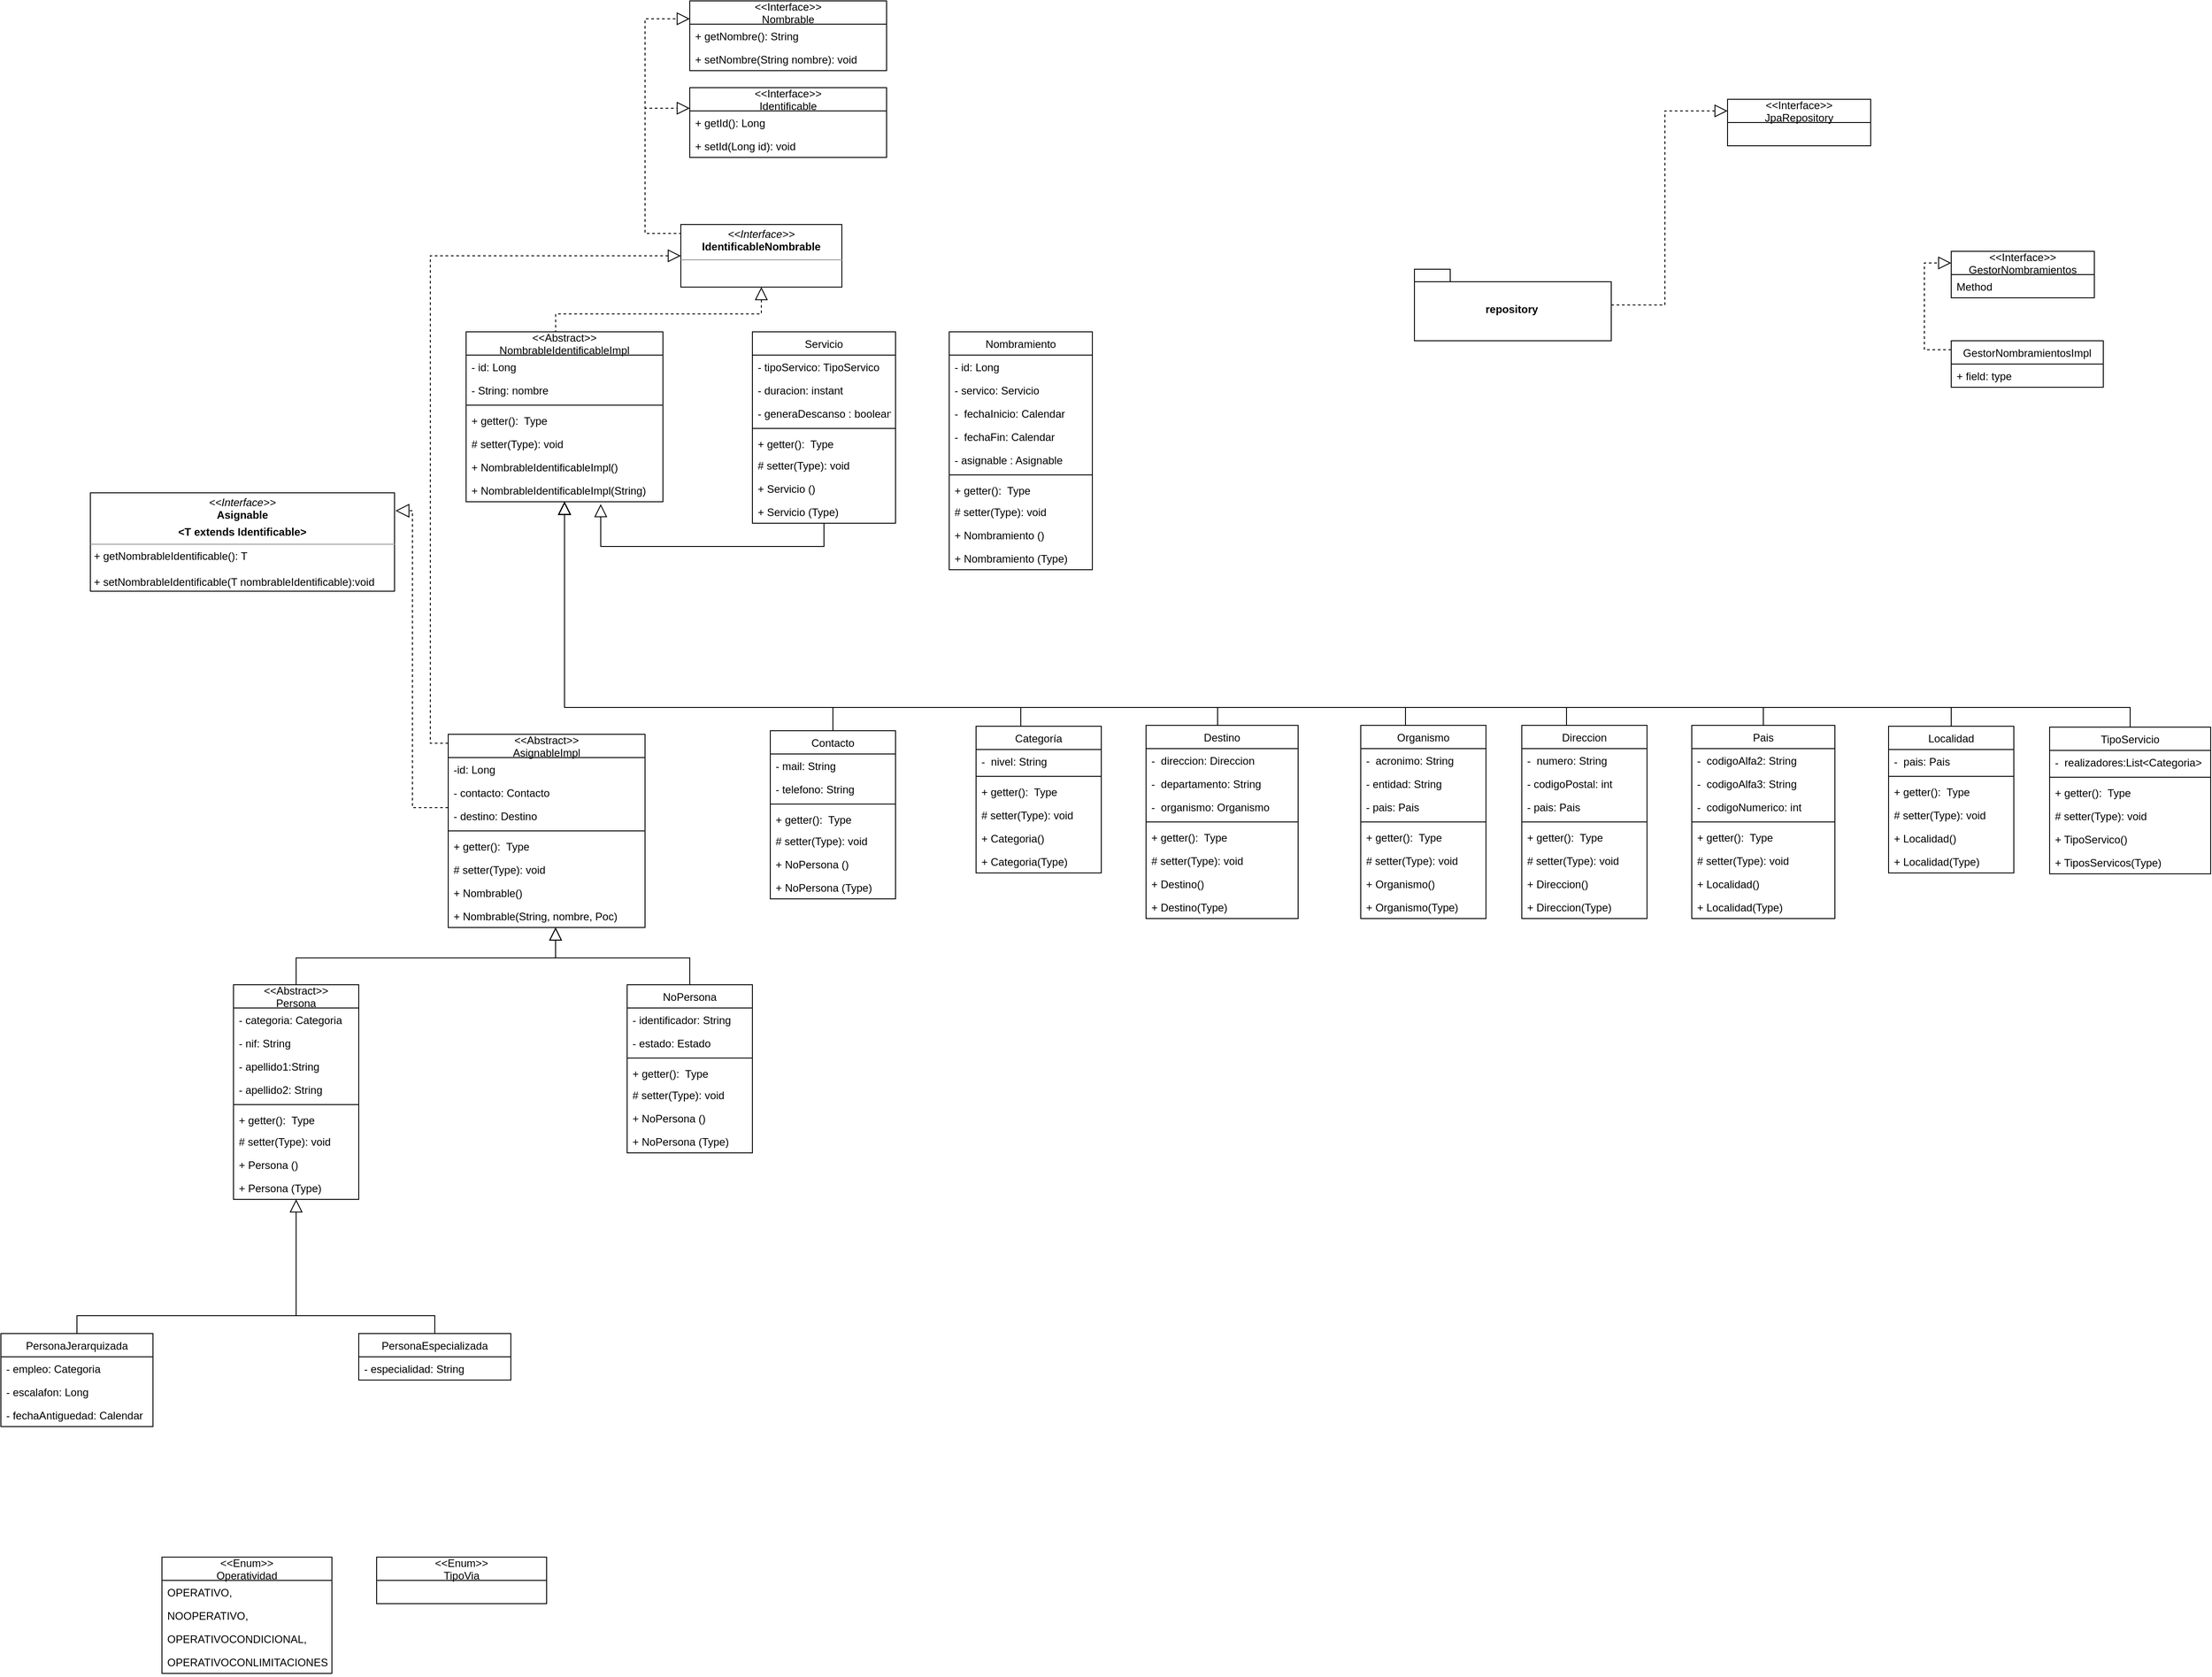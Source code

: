 <mxfile version="13.10.9" type="github">
  <diagram id="0uUaryKaviv8fdEUKpWz" name="Page-1">
    <mxGraphModel dx="2249" dy="1874" grid="1" gridSize="10" guides="1" tooltips="1" connect="1" arrows="1" fold="1" page="1" pageScale="1" pageWidth="827" pageHeight="1169" math="0" shadow="0">
      <root>
        <mxCell id="0" />
        <mxCell id="1" parent="0" />
        <mxCell id="A_9Sl46dPCUKxYy6Pm-M-2" value="&lt;p style=&quot;margin: 0px ; margin-top: 4px ; text-align: center&quot;&gt;&lt;i&gt;&amp;lt;&amp;lt;Interface&amp;gt;&amp;gt;&lt;/i&gt;&lt;br&gt;&lt;b&gt;Asignable&lt;/b&gt;&lt;/p&gt;&lt;p style=&quot;margin: 0px ; margin-top: 4px ; text-align: center&quot;&gt;&lt;b&gt;&amp;lt;T extends Identificable&amp;gt;&lt;/b&gt;&lt;br&gt;&lt;/p&gt;&lt;hr size=&quot;1&quot;&gt;&lt;p style=&quot;margin: 0px ; margin-left: 4px&quot;&gt;+&amp;nbsp;getNombrableIdentificable(): T&lt;/p&gt;&lt;p style=&quot;margin: 0px ; margin-left: 4px&quot;&gt;&lt;br&gt;&lt;/p&gt;&lt;p style=&quot;margin: 0px ; margin-left: 4px&quot;&gt;+&amp;nbsp;setNombrableIdentificable(T nombrableIdentificable):void&lt;/p&gt;" style="verticalAlign=top;align=left;overflow=fill;fontSize=12;fontFamily=Helvetica;html=1;" parent="1" vertex="1">
          <mxGeometry x="-380" y="-160" width="340" height="110" as="geometry" />
        </mxCell>
        <mxCell id="A_9Sl46dPCUKxYy6Pm-M-4" style="edgeStyle=orthogonalEdgeStyle;rounded=0;orthogonalLoop=1;jettySize=auto;html=1;endArrow=block;endFill=0;dashed=1;endSize=13;entryX=1.003;entryY=0.182;entryDx=0;entryDy=0;entryPerimeter=0;" parent="1" source="A_9Sl46dPCUKxYy6Pm-M-7" target="A_9Sl46dPCUKxYy6Pm-M-2" edge="1">
          <mxGeometry relative="1" as="geometry">
            <mxPoint x="220" y="270" as="sourcePoint" />
            <Array as="points">
              <mxPoint x="-20" y="192" />
              <mxPoint x="-20" y="-140" />
            </Array>
            <mxPoint x="-10" y="-140" as="targetPoint" />
          </mxGeometry>
        </mxCell>
        <mxCell id="_Y7coBUhYISoDA9WfPtO-2" style="edgeStyle=orthogonalEdgeStyle;rounded=0;orthogonalLoop=1;jettySize=auto;html=1;dashed=1;endFill=0;endArrow=block;endSize=12;startFill=0;startArrow=none;startSize=12;" parent="1" source="A_9Sl46dPCUKxYy6Pm-M-7" target="A_9Sl46dPCUKxYy6Pm-M-48" edge="1">
          <mxGeometry relative="1" as="geometry">
            <mxPoint x="270" y="-400" as="targetPoint" />
            <Array as="points">
              <mxPoint y="120" />
              <mxPoint y="-425" />
            </Array>
          </mxGeometry>
        </mxCell>
        <mxCell id="A_9Sl46dPCUKxYy6Pm-M-7" value="&lt;&lt;Abstract&gt;&gt;&#xa;AsignableImpl" style="swimlane;fontStyle=0;childLayout=stackLayout;horizontal=1;startSize=26;fillColor=none;horizontalStack=0;resizeParent=1;resizeParentMax=0;resizeLast=0;collapsible=1;marginBottom=0;" parent="1" vertex="1">
          <mxGeometry x="20" y="110" width="220" height="216" as="geometry" />
        </mxCell>
        <mxCell id="A_9Sl46dPCUKxYy6Pm-M-11" value="-id: Long" style="text;strokeColor=none;fillColor=none;align=left;verticalAlign=top;spacingLeft=4;spacingRight=4;overflow=hidden;rotatable=0;points=[[0,0.5],[1,0.5]];portConstraint=eastwest;" parent="A_9Sl46dPCUKxYy6Pm-M-7" vertex="1">
          <mxGeometry y="26" width="220" height="26" as="geometry" />
        </mxCell>
        <mxCell id="_Y7coBUhYISoDA9WfPtO-4" value="- contacto: Contacto" style="text;strokeColor=none;fillColor=none;align=left;verticalAlign=top;spacingLeft=4;spacingRight=4;overflow=hidden;rotatable=0;points=[[0,0.5],[1,0.5]];portConstraint=eastwest;" parent="A_9Sl46dPCUKxYy6Pm-M-7" vertex="1">
          <mxGeometry y="52" width="220" height="26" as="geometry" />
        </mxCell>
        <mxCell id="_Y7coBUhYISoDA9WfPtO-3" value="- destino: Destino" style="text;strokeColor=none;fillColor=none;align=left;verticalAlign=top;spacingLeft=4;spacingRight=4;overflow=hidden;rotatable=0;points=[[0,0.5],[1,0.5]];portConstraint=eastwest;" parent="A_9Sl46dPCUKxYy6Pm-M-7" vertex="1">
          <mxGeometry y="78" width="220" height="26" as="geometry" />
        </mxCell>
        <mxCell id="A_9Sl46dPCUKxYy6Pm-M-14" value="" style="line;strokeWidth=1;fillColor=none;align=left;verticalAlign=middle;spacingTop=-1;spacingLeft=3;spacingRight=3;rotatable=0;labelPosition=right;points=[];portConstraint=eastwest;" parent="A_9Sl46dPCUKxYy6Pm-M-7" vertex="1">
          <mxGeometry y="104" width="220" height="8" as="geometry" />
        </mxCell>
        <mxCell id="A_9Sl46dPCUKxYy6Pm-M-12" value="+ getter():  Type" style="text;strokeColor=none;fillColor=none;align=left;verticalAlign=top;spacingLeft=4;spacingRight=4;overflow=hidden;rotatable=0;points=[[0,0.5],[1,0.5]];portConstraint=eastwest;" parent="A_9Sl46dPCUKxYy6Pm-M-7" vertex="1">
          <mxGeometry y="112" width="220" height="26" as="geometry" />
        </mxCell>
        <mxCell id="A_9Sl46dPCUKxYy6Pm-M-13" value="# setter(Type): void" style="text;strokeColor=none;fillColor=none;align=left;verticalAlign=top;spacingLeft=4;spacingRight=4;overflow=hidden;rotatable=0;points=[[0,0.5],[1,0.5]];portConstraint=eastwest;" parent="A_9Sl46dPCUKxYy6Pm-M-7" vertex="1">
          <mxGeometry y="138" width="220" height="26" as="geometry" />
        </mxCell>
        <mxCell id="A_9Sl46dPCUKxYy6Pm-M-15" value="+ Nombrable()" style="text;strokeColor=none;fillColor=none;align=left;verticalAlign=top;spacingLeft=4;spacingRight=4;overflow=hidden;rotatable=0;points=[[0,0.5],[1,0.5]];portConstraint=eastwest;" parent="A_9Sl46dPCUKxYy6Pm-M-7" vertex="1">
          <mxGeometry y="164" width="220" height="26" as="geometry" />
        </mxCell>
        <mxCell id="A_9Sl46dPCUKxYy6Pm-M-16" value="+ Nombrable(String, nombre, Poc)" style="text;strokeColor=none;fillColor=none;align=left;verticalAlign=top;spacingLeft=4;spacingRight=4;overflow=hidden;rotatable=0;points=[[0,0.5],[1,0.5]];portConstraint=eastwest;" parent="A_9Sl46dPCUKxYy6Pm-M-7" vertex="1">
          <mxGeometry y="190" width="220" height="26" as="geometry" />
        </mxCell>
        <mxCell id="A_9Sl46dPCUKxYy6Pm-M-36" value="&lt;&lt;Abstract&gt;&gt;&#xa;NombrableIdentificableImpl" style="swimlane;fontStyle=0;childLayout=stackLayout;horizontal=1;startSize=26;fillColor=none;horizontalStack=0;resizeParent=1;resizeParentMax=0;resizeLast=0;collapsible=1;marginBottom=0;" parent="1" vertex="1">
          <mxGeometry x="40" y="-340" width="220" height="190" as="geometry" />
        </mxCell>
        <mxCell id="A_9Sl46dPCUKxYy6Pm-M-37" value="- id: Long" style="text;strokeColor=none;fillColor=none;align=left;verticalAlign=top;spacingLeft=4;spacingRight=4;overflow=hidden;rotatable=0;points=[[0,0.5],[1,0.5]];portConstraint=eastwest;" parent="A_9Sl46dPCUKxYy6Pm-M-36" vertex="1">
          <mxGeometry y="26" width="220" height="26" as="geometry" />
        </mxCell>
        <mxCell id="A_9Sl46dPCUKxYy6Pm-M-38" value="- String: nombre" style="text;strokeColor=none;fillColor=none;align=left;verticalAlign=top;spacingLeft=4;spacingRight=4;overflow=hidden;rotatable=0;points=[[0,0.5],[1,0.5]];portConstraint=eastwest;" parent="A_9Sl46dPCUKxYy6Pm-M-36" vertex="1">
          <mxGeometry y="52" width="220" height="26" as="geometry" />
        </mxCell>
        <mxCell id="A_9Sl46dPCUKxYy6Pm-M-39" value="" style="line;strokeWidth=1;fillColor=none;align=left;verticalAlign=middle;spacingTop=-1;spacingLeft=3;spacingRight=3;rotatable=0;labelPosition=right;points=[];portConstraint=eastwest;" parent="A_9Sl46dPCUKxYy6Pm-M-36" vertex="1">
          <mxGeometry y="78" width="220" height="8" as="geometry" />
        </mxCell>
        <mxCell id="A_9Sl46dPCUKxYy6Pm-M-40" value="+ getter():  Type" style="text;strokeColor=none;fillColor=none;align=left;verticalAlign=top;spacingLeft=4;spacingRight=4;overflow=hidden;rotatable=0;points=[[0,0.5],[1,0.5]];portConstraint=eastwest;" parent="A_9Sl46dPCUKxYy6Pm-M-36" vertex="1">
          <mxGeometry y="86" width="220" height="26" as="geometry" />
        </mxCell>
        <mxCell id="A_9Sl46dPCUKxYy6Pm-M-41" value="# setter(Type): void" style="text;strokeColor=none;fillColor=none;align=left;verticalAlign=top;spacingLeft=4;spacingRight=4;overflow=hidden;rotatable=0;points=[[0,0.5],[1,0.5]];portConstraint=eastwest;" parent="A_9Sl46dPCUKxYy6Pm-M-36" vertex="1">
          <mxGeometry y="112" width="220" height="26" as="geometry" />
        </mxCell>
        <mxCell id="A_9Sl46dPCUKxYy6Pm-M-42" value="+ NombrableIdentificableImpl()" style="text;strokeColor=none;fillColor=none;align=left;verticalAlign=top;spacingLeft=4;spacingRight=4;overflow=hidden;rotatable=0;points=[[0,0.5],[1,0.5]];portConstraint=eastwest;" parent="A_9Sl46dPCUKxYy6Pm-M-36" vertex="1">
          <mxGeometry y="138" width="220" height="26" as="geometry" />
        </mxCell>
        <mxCell id="A_9Sl46dPCUKxYy6Pm-M-43" value="+ NombrableIdentificableImpl(String)" style="text;strokeColor=none;fillColor=none;align=left;verticalAlign=top;spacingLeft=4;spacingRight=4;overflow=hidden;rotatable=0;points=[[0,0.5],[1,0.5]];portConstraint=eastwest;" parent="A_9Sl46dPCUKxYy6Pm-M-36" vertex="1">
          <mxGeometry y="164" width="220" height="26" as="geometry" />
        </mxCell>
        <mxCell id="A_9Sl46dPCUKxYy6Pm-M-50" style="edgeStyle=orthogonalEdgeStyle;rounded=0;orthogonalLoop=1;jettySize=auto;html=1;exitX=0;exitY=0.5;exitDx=0;exitDy=0;startArrow=none;startFill=0;startSize=12;endArrow=block;endFill=0;endSize=12;dashed=1;" parent="1" source="A_9Sl46dPCUKxYy6Pm-M-48" target="MjNcdZxbZ1mCfYTZp8D7-5" edge="1">
          <mxGeometry relative="1" as="geometry">
            <mxPoint x="290" y="-569" as="targetPoint" />
            <Array as="points">
              <mxPoint x="280" y="-450" />
              <mxPoint x="240" y="-450" />
              <mxPoint x="240" y="-590" />
            </Array>
          </mxGeometry>
        </mxCell>
        <mxCell id="A_9Sl46dPCUKxYy6Pm-M-51" style="edgeStyle=orthogonalEdgeStyle;rounded=0;orthogonalLoop=1;jettySize=auto;html=1;exitX=0;exitY=0.5;exitDx=0;exitDy=0;startArrow=none;startFill=0;startSize=12;endArrow=block;endFill=0;endSize=12;dashed=1;" parent="1" source="A_9Sl46dPCUKxYy6Pm-M-48" target="MjNcdZxbZ1mCfYTZp8D7-1" edge="1">
          <mxGeometry relative="1" as="geometry">
            <mxPoint x="280" y="-617" as="targetPoint" />
            <Array as="points">
              <mxPoint x="280" y="-450" />
              <mxPoint x="240" y="-450" />
              <mxPoint x="240" y="-690" />
            </Array>
          </mxGeometry>
        </mxCell>
        <mxCell id="A_9Sl46dPCUKxYy6Pm-M-52" style="edgeStyle=orthogonalEdgeStyle;rounded=0;orthogonalLoop=1;jettySize=auto;html=1;exitX=0.5;exitY=1;exitDx=0;exitDy=0;entryX=0.455;entryY=0;entryDx=0;entryDy=0;entryPerimeter=0;dashed=1;startArrow=block;startFill=0;startSize=12;endArrow=none;endFill=0;endSize=12;" parent="1" source="A_9Sl46dPCUKxYy6Pm-M-48" target="A_9Sl46dPCUKxYy6Pm-M-36" edge="1">
          <mxGeometry relative="1" as="geometry" />
        </mxCell>
        <mxCell id="A_9Sl46dPCUKxYy6Pm-M-48" value="&lt;p style=&quot;margin: 0px ; margin-top: 4px ; text-align: center&quot;&gt;&lt;i&gt;&amp;lt;&amp;lt;Interface&amp;gt;&amp;gt;&lt;/i&gt;&lt;br&gt;&lt;b&gt;IdentificableNombrable&lt;/b&gt;&lt;/p&gt;&lt;hr size=&quot;1&quot;&gt;&lt;p style=&quot;margin: 0px ; margin-left: 4px&quot;&gt;&lt;br&gt;&lt;/p&gt;" style="verticalAlign=top;align=left;overflow=fill;fontSize=12;fontFamily=Helvetica;html=1;" parent="1" vertex="1">
          <mxGeometry x="280" y="-460" width="180" height="70" as="geometry" />
        </mxCell>
        <mxCell id="A_9Sl46dPCUKxYy6Pm-M-49" style="edgeStyle=none;rounded=0;orthogonalLoop=1;jettySize=auto;html=1;entryX=0.661;entryY=0;entryDx=0;entryDy=0;entryPerimeter=0;startArrow=block;startFill=0;startSize=12;endArrow=none;endFill=0;endSize=10;" parent="1" source="A_9Sl46dPCUKxYy6Pm-M-48" target="A_9Sl46dPCUKxYy6Pm-M-48" edge="1">
          <mxGeometry relative="1" as="geometry" />
        </mxCell>
        <mxCell id="A_9Sl46dPCUKxYy6Pm-M-61" style="edgeStyle=orthogonalEdgeStyle;rounded=0;orthogonalLoop=1;jettySize=auto;html=1;startArrow=none;startFill=0;startSize=12;endArrow=block;endFill=0;endSize=12;" parent="1" source="A_9Sl46dPCUKxYy6Pm-M-57" target="A_9Sl46dPCUKxYy6Pm-M-36" edge="1">
          <mxGeometry relative="1" as="geometry">
            <Array as="points">
              <mxPoint x="660" y="80" />
              <mxPoint x="150" y="80" />
            </Array>
          </mxGeometry>
        </mxCell>
        <mxCell id="A_9Sl46dPCUKxYy6Pm-M-57" value="Categoría" style="swimlane;fontStyle=0;childLayout=stackLayout;horizontal=1;startSize=26;fillColor=none;horizontalStack=0;resizeParent=1;resizeParentMax=0;resizeLast=0;collapsible=1;marginBottom=0;" parent="1" vertex="1">
          <mxGeometry x="610" y="101" width="140" height="164" as="geometry" />
        </mxCell>
        <mxCell id="A_9Sl46dPCUKxYy6Pm-M-64" value="-  nivel: String" style="text;strokeColor=none;fillColor=none;align=left;verticalAlign=top;spacingLeft=4;spacingRight=4;overflow=hidden;rotatable=0;points=[[0,0.5],[1,0.5]];portConstraint=eastwest;" parent="A_9Sl46dPCUKxYy6Pm-M-57" vertex="1">
          <mxGeometry y="26" width="140" height="26" as="geometry" />
        </mxCell>
        <mxCell id="A_9Sl46dPCUKxYy6Pm-M-128" value="" style="line;strokeWidth=1;fillColor=none;align=left;verticalAlign=middle;spacingTop=-1;spacingLeft=3;spacingRight=3;rotatable=0;labelPosition=right;points=[];portConstraint=eastwest;" parent="A_9Sl46dPCUKxYy6Pm-M-57" vertex="1">
          <mxGeometry y="52" width="140" height="8" as="geometry" />
        </mxCell>
        <mxCell id="A_9Sl46dPCUKxYy6Pm-M-129" value="+ getter():  Type" style="text;strokeColor=none;fillColor=none;align=left;verticalAlign=top;spacingLeft=4;spacingRight=4;overflow=hidden;rotatable=0;points=[[0,0.5],[1,0.5]];portConstraint=eastwest;" parent="A_9Sl46dPCUKxYy6Pm-M-57" vertex="1">
          <mxGeometry y="60" width="140" height="26" as="geometry" />
        </mxCell>
        <mxCell id="A_9Sl46dPCUKxYy6Pm-M-130" value="# setter(Type): void" style="text;strokeColor=none;fillColor=none;align=left;verticalAlign=top;spacingLeft=4;spacingRight=4;overflow=hidden;rotatable=0;points=[[0,0.5],[1,0.5]];portConstraint=eastwest;" parent="A_9Sl46dPCUKxYy6Pm-M-57" vertex="1">
          <mxGeometry y="86" width="140" height="26" as="geometry" />
        </mxCell>
        <mxCell id="A_9Sl46dPCUKxYy6Pm-M-131" value="+ Categoria()" style="text;strokeColor=none;fillColor=none;align=left;verticalAlign=top;spacingLeft=4;spacingRight=4;overflow=hidden;rotatable=0;points=[[0,0.5],[1,0.5]];portConstraint=eastwest;" parent="A_9Sl46dPCUKxYy6Pm-M-57" vertex="1">
          <mxGeometry y="112" width="140" height="26" as="geometry" />
        </mxCell>
        <mxCell id="A_9Sl46dPCUKxYy6Pm-M-132" value="+ Categoria(Type)" style="text;strokeColor=none;fillColor=none;align=left;verticalAlign=top;spacingLeft=4;spacingRight=4;overflow=hidden;rotatable=0;points=[[0,0.5],[1,0.5]];portConstraint=eastwest;" parent="A_9Sl46dPCUKxYy6Pm-M-57" vertex="1">
          <mxGeometry y="138" width="140" height="26" as="geometry" />
        </mxCell>
        <mxCell id="A_9Sl46dPCUKxYy6Pm-M-68" style="edgeStyle=orthogonalEdgeStyle;rounded=0;orthogonalLoop=1;jettySize=auto;html=1;startArrow=none;startFill=0;startSize=12;endArrow=block;endFill=0;endSize=12;" parent="1" source="A_9Sl46dPCUKxYy6Pm-M-66" target="A_9Sl46dPCUKxYy6Pm-M-36" edge="1">
          <mxGeometry relative="1" as="geometry">
            <Array as="points">
              <mxPoint x="880" y="80" />
              <mxPoint x="150" y="80" />
            </Array>
          </mxGeometry>
        </mxCell>
        <mxCell id="A_9Sl46dPCUKxYy6Pm-M-66" value="Destino" style="swimlane;fontStyle=0;childLayout=stackLayout;horizontal=1;startSize=26;fillColor=none;horizontalStack=0;resizeParent=1;resizeParentMax=0;resizeLast=0;collapsible=1;marginBottom=0;" parent="1" vertex="1">
          <mxGeometry x="800" y="100" width="170" height="216" as="geometry" />
        </mxCell>
        <mxCell id="A_9Sl46dPCUKxYy6Pm-M-67" value="-  direccion: Direccion" style="text;strokeColor=none;fillColor=none;align=left;verticalAlign=top;spacingLeft=4;spacingRight=4;overflow=hidden;rotatable=0;points=[[0,0.5],[1,0.5]];portConstraint=eastwest;" parent="A_9Sl46dPCUKxYy6Pm-M-66" vertex="1">
          <mxGeometry y="26" width="170" height="26" as="geometry" />
        </mxCell>
        <mxCell id="A_9Sl46dPCUKxYy6Pm-M-109" value="-  departamento: String" style="text;strokeColor=none;fillColor=none;align=left;verticalAlign=top;spacingLeft=4;spacingRight=4;overflow=hidden;rotatable=0;points=[[0,0.5],[1,0.5]];portConstraint=eastwest;" parent="A_9Sl46dPCUKxYy6Pm-M-66" vertex="1">
          <mxGeometry y="52" width="170" height="26" as="geometry" />
        </mxCell>
        <mxCell id="A_9Sl46dPCUKxYy6Pm-M-110" value="-  organismo: Organismo" style="text;strokeColor=none;fillColor=none;align=left;verticalAlign=top;spacingLeft=4;spacingRight=4;overflow=hidden;rotatable=0;points=[[0,0.5],[1,0.5]];portConstraint=eastwest;" parent="A_9Sl46dPCUKxYy6Pm-M-66" vertex="1">
          <mxGeometry y="78" width="170" height="26" as="geometry" />
        </mxCell>
        <mxCell id="A_9Sl46dPCUKxYy6Pm-M-69" value="" style="line;strokeWidth=1;fillColor=none;align=left;verticalAlign=middle;spacingTop=-1;spacingLeft=3;spacingRight=3;rotatable=0;labelPosition=right;points=[];portConstraint=eastwest;" parent="A_9Sl46dPCUKxYy6Pm-M-66" vertex="1">
          <mxGeometry y="104" width="170" height="8" as="geometry" />
        </mxCell>
        <mxCell id="A_9Sl46dPCUKxYy6Pm-M-70" value="+ getter():  Type" style="text;strokeColor=none;fillColor=none;align=left;verticalAlign=top;spacingLeft=4;spacingRight=4;overflow=hidden;rotatable=0;points=[[0,0.5],[1,0.5]];portConstraint=eastwest;" parent="A_9Sl46dPCUKxYy6Pm-M-66" vertex="1">
          <mxGeometry y="112" width="170" height="26" as="geometry" />
        </mxCell>
        <mxCell id="A_9Sl46dPCUKxYy6Pm-M-71" value="# setter(Type): void" style="text;strokeColor=none;fillColor=none;align=left;verticalAlign=top;spacingLeft=4;spacingRight=4;overflow=hidden;rotatable=0;points=[[0,0.5],[1,0.5]];portConstraint=eastwest;" parent="A_9Sl46dPCUKxYy6Pm-M-66" vertex="1">
          <mxGeometry y="138" width="170" height="26" as="geometry" />
        </mxCell>
        <mxCell id="A_9Sl46dPCUKxYy6Pm-M-72" value="+ Destino()" style="text;strokeColor=none;fillColor=none;align=left;verticalAlign=top;spacingLeft=4;spacingRight=4;overflow=hidden;rotatable=0;points=[[0,0.5],[1,0.5]];portConstraint=eastwest;" parent="A_9Sl46dPCUKxYy6Pm-M-66" vertex="1">
          <mxGeometry y="164" width="170" height="26" as="geometry" />
        </mxCell>
        <mxCell id="A_9Sl46dPCUKxYy6Pm-M-127" value="+ Destino(Type)" style="text;strokeColor=none;fillColor=none;align=left;verticalAlign=top;spacingLeft=4;spacingRight=4;overflow=hidden;rotatable=0;points=[[0,0.5],[1,0.5]];portConstraint=eastwest;" parent="A_9Sl46dPCUKxYy6Pm-M-66" vertex="1">
          <mxGeometry y="190" width="170" height="26" as="geometry" />
        </mxCell>
        <mxCell id="A_9Sl46dPCUKxYy6Pm-M-90" style="edgeStyle=orthogonalEdgeStyle;rounded=0;orthogonalLoop=1;jettySize=auto;html=1;exitX=0.5;exitY=0;exitDx=0;exitDy=0;startArrow=none;startFill=0;startSize=12;endArrow=block;endFill=0;endSize=12;" parent="1" source="A_9Sl46dPCUKxYy6Pm-M-74" target="A_9Sl46dPCUKxYy6Pm-M-7" edge="1">
          <mxGeometry relative="1" as="geometry">
            <Array as="points">
              <mxPoint x="-150" y="360" />
              <mxPoint x="140" y="360" />
            </Array>
          </mxGeometry>
        </mxCell>
        <mxCell id="A_9Sl46dPCUKxYy6Pm-M-74" value="&lt;&lt;Abstract&gt;&gt;&#xa;Persona" style="swimlane;fontStyle=0;childLayout=stackLayout;horizontal=1;startSize=26;fillColor=none;horizontalStack=0;resizeParent=1;resizeParentMax=0;resizeLast=0;collapsible=1;marginBottom=0;" parent="1" vertex="1">
          <mxGeometry x="-220" y="390" width="140" height="240" as="geometry" />
        </mxCell>
        <mxCell id="A_9Sl46dPCUKxYy6Pm-M-77" value="- categoria: Categoria" style="text;strokeColor=none;fillColor=none;align=left;verticalAlign=top;spacingLeft=4;spacingRight=4;overflow=hidden;rotatable=0;points=[[0,0.5],[1,0.5]];portConstraint=eastwest;" parent="A_9Sl46dPCUKxYy6Pm-M-74" vertex="1">
          <mxGeometry y="26" width="140" height="26" as="geometry" />
        </mxCell>
        <mxCell id="A_9Sl46dPCUKxYy6Pm-M-93" value="- nif: String" style="text;strokeColor=none;fillColor=none;align=left;verticalAlign=top;spacingLeft=4;spacingRight=4;overflow=hidden;rotatable=0;points=[[0,0.5],[1,0.5]];portConstraint=eastwest;" parent="A_9Sl46dPCUKxYy6Pm-M-74" vertex="1">
          <mxGeometry y="52" width="140" height="26" as="geometry" />
        </mxCell>
        <mxCell id="A_9Sl46dPCUKxYy6Pm-M-75" value="- apellido1:String" style="text;strokeColor=none;fillColor=none;align=left;verticalAlign=top;spacingLeft=4;spacingRight=4;overflow=hidden;rotatable=0;points=[[0,0.5],[1,0.5]];portConstraint=eastwest;" parent="A_9Sl46dPCUKxYy6Pm-M-74" vertex="1">
          <mxGeometry y="78" width="140" height="26" as="geometry" />
        </mxCell>
        <mxCell id="A_9Sl46dPCUKxYy6Pm-M-76" value="- apellido2: String" style="text;strokeColor=none;fillColor=none;align=left;verticalAlign=top;spacingLeft=4;spacingRight=4;overflow=hidden;rotatable=0;points=[[0,0.5],[1,0.5]];portConstraint=eastwest;" parent="A_9Sl46dPCUKxYy6Pm-M-74" vertex="1">
          <mxGeometry y="104" width="140" height="26" as="geometry" />
        </mxCell>
        <mxCell id="A_9Sl46dPCUKxYy6Pm-M-104" value="" style="line;strokeWidth=1;fillColor=none;align=left;verticalAlign=middle;spacingTop=-1;spacingLeft=3;spacingRight=3;rotatable=0;labelPosition=right;points=[];portConstraint=eastwest;" parent="A_9Sl46dPCUKxYy6Pm-M-74" vertex="1">
          <mxGeometry y="130" width="140" height="8" as="geometry" />
        </mxCell>
        <mxCell id="A_9Sl46dPCUKxYy6Pm-M-105" value="+ getter():  Type" style="text;strokeColor=none;fillColor=none;align=left;verticalAlign=top;spacingLeft=4;spacingRight=4;overflow=hidden;rotatable=0;points=[[0,0.5],[1,0.5]];portConstraint=eastwest;" parent="A_9Sl46dPCUKxYy6Pm-M-74" vertex="1">
          <mxGeometry y="138" width="140" height="24" as="geometry" />
        </mxCell>
        <mxCell id="A_9Sl46dPCUKxYy6Pm-M-106" value="# setter(Type): void" style="text;strokeColor=none;fillColor=none;align=left;verticalAlign=top;spacingLeft=4;spacingRight=4;overflow=hidden;rotatable=0;points=[[0,0.5],[1,0.5]];portConstraint=eastwest;" parent="A_9Sl46dPCUKxYy6Pm-M-74" vertex="1">
          <mxGeometry y="162" width="140" height="26" as="geometry" />
        </mxCell>
        <mxCell id="A_9Sl46dPCUKxYy6Pm-M-107" value="+ Persona ()" style="text;strokeColor=none;fillColor=none;align=left;verticalAlign=top;spacingLeft=4;spacingRight=4;overflow=hidden;rotatable=0;points=[[0,0.5],[1,0.5]];portConstraint=eastwest;" parent="A_9Sl46dPCUKxYy6Pm-M-74" vertex="1">
          <mxGeometry y="188" width="140" height="26" as="geometry" />
        </mxCell>
        <mxCell id="A_9Sl46dPCUKxYy6Pm-M-108" value="+ Persona (Type)" style="text;strokeColor=none;fillColor=none;align=left;verticalAlign=top;spacingLeft=4;spacingRight=4;overflow=hidden;rotatable=0;points=[[0,0.5],[1,0.5]];portConstraint=eastwest;" parent="A_9Sl46dPCUKxYy6Pm-M-74" vertex="1">
          <mxGeometry y="214" width="140" height="26" as="geometry" />
        </mxCell>
        <mxCell id="A_9Sl46dPCUKxYy6Pm-M-91" style="edgeStyle=orthogonalEdgeStyle;rounded=0;orthogonalLoop=1;jettySize=auto;html=1;exitX=0.5;exitY=0;exitDx=0;exitDy=0;startArrow=none;startFill=0;startSize=12;endArrow=block;endFill=0;endSize=12;" parent="1" source="A_9Sl46dPCUKxYy6Pm-M-82" target="A_9Sl46dPCUKxYy6Pm-M-7" edge="1">
          <mxGeometry relative="1" as="geometry">
            <Array as="points">
              <mxPoint x="290" y="360" />
              <mxPoint x="140" y="360" />
            </Array>
          </mxGeometry>
        </mxCell>
        <mxCell id="A_9Sl46dPCUKxYy6Pm-M-82" value="NoPersona" style="swimlane;fontStyle=0;childLayout=stackLayout;horizontal=1;startSize=26;fillColor=none;horizontalStack=0;resizeParent=1;resizeParentMax=0;resizeLast=0;collapsible=1;marginBottom=0;" parent="1" vertex="1">
          <mxGeometry x="220" y="390" width="140" height="188" as="geometry" />
        </mxCell>
        <mxCell id="A_9Sl46dPCUKxYy6Pm-M-83" value="- identificador: String" style="text;strokeColor=none;fillColor=none;align=left;verticalAlign=top;spacingLeft=4;spacingRight=4;overflow=hidden;rotatable=0;points=[[0,0.5],[1,0.5]];portConstraint=eastwest;" parent="A_9Sl46dPCUKxYy6Pm-M-82" vertex="1">
          <mxGeometry y="26" width="140" height="26" as="geometry" />
        </mxCell>
        <mxCell id="A_9Sl46dPCUKxYy6Pm-M-85" value="- estado: Estado" style="text;strokeColor=none;fillColor=none;align=left;verticalAlign=top;spacingLeft=4;spacingRight=4;overflow=hidden;rotatable=0;points=[[0,0.5],[1,0.5]];portConstraint=eastwest;" parent="A_9Sl46dPCUKxYy6Pm-M-82" vertex="1">
          <mxGeometry y="52" width="140" height="26" as="geometry" />
        </mxCell>
        <mxCell id="A_9Sl46dPCUKxYy6Pm-M-111" value="" style="line;strokeWidth=1;fillColor=none;align=left;verticalAlign=middle;spacingTop=-1;spacingLeft=3;spacingRight=3;rotatable=0;labelPosition=right;points=[];portConstraint=eastwest;" parent="A_9Sl46dPCUKxYy6Pm-M-82" vertex="1">
          <mxGeometry y="78" width="140" height="8" as="geometry" />
        </mxCell>
        <mxCell id="A_9Sl46dPCUKxYy6Pm-M-112" value="+ getter():  Type" style="text;strokeColor=none;fillColor=none;align=left;verticalAlign=top;spacingLeft=4;spacingRight=4;overflow=hidden;rotatable=0;points=[[0,0.5],[1,0.5]];portConstraint=eastwest;" parent="A_9Sl46dPCUKxYy6Pm-M-82" vertex="1">
          <mxGeometry y="86" width="140" height="24" as="geometry" />
        </mxCell>
        <mxCell id="A_9Sl46dPCUKxYy6Pm-M-113" value="# setter(Type): void" style="text;strokeColor=none;fillColor=none;align=left;verticalAlign=top;spacingLeft=4;spacingRight=4;overflow=hidden;rotatable=0;points=[[0,0.5],[1,0.5]];portConstraint=eastwest;" parent="A_9Sl46dPCUKxYy6Pm-M-82" vertex="1">
          <mxGeometry y="110" width="140" height="26" as="geometry" />
        </mxCell>
        <mxCell id="A_9Sl46dPCUKxYy6Pm-M-114" value="+ NoPersona ()" style="text;strokeColor=none;fillColor=none;align=left;verticalAlign=top;spacingLeft=4;spacingRight=4;overflow=hidden;rotatable=0;points=[[0,0.5],[1,0.5]];portConstraint=eastwest;" parent="A_9Sl46dPCUKxYy6Pm-M-82" vertex="1">
          <mxGeometry y="136" width="140" height="26" as="geometry" />
        </mxCell>
        <mxCell id="A_9Sl46dPCUKxYy6Pm-M-115" value="+ NoPersona (Type)" style="text;strokeColor=none;fillColor=none;align=left;verticalAlign=top;spacingLeft=4;spacingRight=4;overflow=hidden;rotatable=0;points=[[0,0.5],[1,0.5]];portConstraint=eastwest;" parent="A_9Sl46dPCUKxYy6Pm-M-82" vertex="1">
          <mxGeometry y="162" width="140" height="26" as="geometry" />
        </mxCell>
        <mxCell id="A_9Sl46dPCUKxYy6Pm-M-120" style="edgeStyle=orthogonalEdgeStyle;rounded=0;orthogonalLoop=1;jettySize=auto;html=1;exitX=0.5;exitY=0;exitDx=0;exitDy=0;startArrow=none;startFill=0;startSize=12;endArrow=block;endFill=0;endSize=12;" parent="1" source="A_9Sl46dPCUKxYy6Pm-M-116" target="A_9Sl46dPCUKxYy6Pm-M-74" edge="1">
          <mxGeometry relative="1" as="geometry">
            <Array as="points">
              <mxPoint x="-395" y="760" />
              <mxPoint x="-150" y="760" />
            </Array>
          </mxGeometry>
        </mxCell>
        <mxCell id="A_9Sl46dPCUKxYy6Pm-M-116" value="PersonaJerarquizada" style="swimlane;fontStyle=0;childLayout=stackLayout;horizontal=1;startSize=26;fillColor=none;horizontalStack=0;resizeParent=1;resizeParentMax=0;resizeLast=0;collapsible=1;marginBottom=0;" parent="1" vertex="1">
          <mxGeometry x="-480" y="780" width="170" height="104" as="geometry" />
        </mxCell>
        <mxCell id="A_9Sl46dPCUKxYy6Pm-M-117" value="- empleo: Categoria" style="text;strokeColor=none;fillColor=none;align=left;verticalAlign=top;spacingLeft=4;spacingRight=4;overflow=hidden;rotatable=0;points=[[0,0.5],[1,0.5]];portConstraint=eastwest;" parent="A_9Sl46dPCUKxYy6Pm-M-116" vertex="1">
          <mxGeometry y="26" width="170" height="26" as="geometry" />
        </mxCell>
        <mxCell id="A_9Sl46dPCUKxYy6Pm-M-118" value="- escalafon: Long" style="text;strokeColor=none;fillColor=none;align=left;verticalAlign=top;spacingLeft=4;spacingRight=4;overflow=hidden;rotatable=0;points=[[0,0.5],[1,0.5]];portConstraint=eastwest;" parent="A_9Sl46dPCUKxYy6Pm-M-116" vertex="1">
          <mxGeometry y="52" width="170" height="26" as="geometry" />
        </mxCell>
        <mxCell id="A_9Sl46dPCUKxYy6Pm-M-119" value="- fechaAntiguedad: Calendar" style="text;strokeColor=none;fillColor=none;align=left;verticalAlign=top;spacingLeft=4;spacingRight=4;overflow=hidden;rotatable=0;points=[[0,0.5],[1,0.5]];portConstraint=eastwest;" parent="A_9Sl46dPCUKxYy6Pm-M-116" vertex="1">
          <mxGeometry y="78" width="170" height="26" as="geometry" />
        </mxCell>
        <mxCell id="A_9Sl46dPCUKxYy6Pm-M-121" value="&lt;&lt;Enum&gt;&gt;&#xa;Operatividad" style="swimlane;fontStyle=0;childLayout=stackLayout;horizontal=1;startSize=26;fillColor=none;horizontalStack=0;resizeParent=1;resizeParentMax=0;resizeLast=0;collapsible=1;marginBottom=0;" parent="1" vertex="1">
          <mxGeometry x="-300" y="1030" width="190" height="130" as="geometry" />
        </mxCell>
        <mxCell id="A_9Sl46dPCUKxYy6Pm-M-122" value="OPERATIVO," style="text;strokeColor=none;fillColor=none;align=left;verticalAlign=top;spacingLeft=4;spacingRight=4;overflow=hidden;rotatable=0;points=[[0,0.5],[1,0.5]];portConstraint=eastwest;" parent="A_9Sl46dPCUKxYy6Pm-M-121" vertex="1">
          <mxGeometry y="26" width="190" height="26" as="geometry" />
        </mxCell>
        <mxCell id="A_9Sl46dPCUKxYy6Pm-M-123" value="NOOPERATIVO," style="text;strokeColor=none;fillColor=none;align=left;verticalAlign=top;spacingLeft=4;spacingRight=4;overflow=hidden;rotatable=0;points=[[0,0.5],[1,0.5]];portConstraint=eastwest;" parent="A_9Sl46dPCUKxYy6Pm-M-121" vertex="1">
          <mxGeometry y="52" width="190" height="26" as="geometry" />
        </mxCell>
        <mxCell id="A_9Sl46dPCUKxYy6Pm-M-124" value="OPERATIVOCONDICIONAL," style="text;strokeColor=none;fillColor=none;align=left;verticalAlign=top;spacingLeft=4;spacingRight=4;overflow=hidden;rotatable=0;points=[[0,0.5],[1,0.5]];portConstraint=eastwest;" parent="A_9Sl46dPCUKxYy6Pm-M-121" vertex="1">
          <mxGeometry y="78" width="190" height="26" as="geometry" />
        </mxCell>
        <mxCell id="A_9Sl46dPCUKxYy6Pm-M-125" value="OPERATIVOCONLIMITACIONES" style="text;strokeColor=none;fillColor=none;align=left;verticalAlign=top;spacingLeft=4;spacingRight=4;overflow=hidden;rotatable=0;points=[[0,0.5],[1,0.5]];portConstraint=eastwest;" parent="A_9Sl46dPCUKxYy6Pm-M-121" vertex="1">
          <mxGeometry y="104" width="190" height="26" as="geometry" />
        </mxCell>
        <mxCell id="A_9Sl46dPCUKxYy6Pm-M-144" style="edgeStyle=orthogonalEdgeStyle;rounded=0;orthogonalLoop=1;jettySize=auto;html=1;exitX=0.5;exitY=0;exitDx=0;exitDy=0;startArrow=none;startFill=0;startSize=12;endArrow=block;endFill=0;endSize=12;" parent="1" source="A_9Sl46dPCUKxYy6Pm-M-134" target="A_9Sl46dPCUKxYy6Pm-M-36" edge="1">
          <mxGeometry relative="1" as="geometry">
            <Array as="points">
              <mxPoint x="1090" y="100" />
              <mxPoint x="1090" y="80" />
              <mxPoint x="150" y="80" />
            </Array>
          </mxGeometry>
        </mxCell>
        <mxCell id="A_9Sl46dPCUKxYy6Pm-M-134" value="Organismo" style="swimlane;fontStyle=0;childLayout=stackLayout;horizontal=1;startSize=26;fillColor=none;horizontalStack=0;resizeParent=1;resizeParentMax=0;resizeLast=0;collapsible=1;marginBottom=0;" parent="1" vertex="1">
          <mxGeometry x="1040" y="100" width="140" height="216" as="geometry" />
        </mxCell>
        <mxCell id="A_9Sl46dPCUKxYy6Pm-M-135" value="-  acronimo: String" style="text;strokeColor=none;fillColor=none;align=left;verticalAlign=top;spacingLeft=4;spacingRight=4;overflow=hidden;rotatable=0;points=[[0,0.5],[1,0.5]];portConstraint=eastwest;" parent="A_9Sl46dPCUKxYy6Pm-M-134" vertex="1">
          <mxGeometry y="26" width="140" height="26" as="geometry" />
        </mxCell>
        <mxCell id="A_9Sl46dPCUKxYy6Pm-M-137" value="- entidad: String" style="text;strokeColor=none;fillColor=none;align=left;verticalAlign=top;spacingLeft=4;spacingRight=4;overflow=hidden;rotatable=0;points=[[0,0.5],[1,0.5]];portConstraint=eastwest;" parent="A_9Sl46dPCUKxYy6Pm-M-134" vertex="1">
          <mxGeometry y="52" width="140" height="26" as="geometry" />
        </mxCell>
        <mxCell id="A_9Sl46dPCUKxYy6Pm-M-138" value="- pais: Pais" style="text;strokeColor=none;fillColor=none;align=left;verticalAlign=top;spacingLeft=4;spacingRight=4;overflow=hidden;rotatable=0;points=[[0,0.5],[1,0.5]];portConstraint=eastwest;" parent="A_9Sl46dPCUKxYy6Pm-M-134" vertex="1">
          <mxGeometry y="78" width="140" height="26" as="geometry" />
        </mxCell>
        <mxCell id="A_9Sl46dPCUKxYy6Pm-M-139" value="" style="line;strokeWidth=1;fillColor=none;align=left;verticalAlign=middle;spacingTop=-1;spacingLeft=3;spacingRight=3;rotatable=0;labelPosition=right;points=[];portConstraint=eastwest;" parent="A_9Sl46dPCUKxYy6Pm-M-134" vertex="1">
          <mxGeometry y="104" width="140" height="8" as="geometry" />
        </mxCell>
        <mxCell id="A_9Sl46dPCUKxYy6Pm-M-140" value="+ getter():  Type" style="text;strokeColor=none;fillColor=none;align=left;verticalAlign=top;spacingLeft=4;spacingRight=4;overflow=hidden;rotatable=0;points=[[0,0.5],[1,0.5]];portConstraint=eastwest;" parent="A_9Sl46dPCUKxYy6Pm-M-134" vertex="1">
          <mxGeometry y="112" width="140" height="26" as="geometry" />
        </mxCell>
        <mxCell id="A_9Sl46dPCUKxYy6Pm-M-141" value="# setter(Type): void" style="text;strokeColor=none;fillColor=none;align=left;verticalAlign=top;spacingLeft=4;spacingRight=4;overflow=hidden;rotatable=0;points=[[0,0.5],[1,0.5]];portConstraint=eastwest;" parent="A_9Sl46dPCUKxYy6Pm-M-134" vertex="1">
          <mxGeometry y="138" width="140" height="26" as="geometry" />
        </mxCell>
        <mxCell id="A_9Sl46dPCUKxYy6Pm-M-142" value="+ Organismo()" style="text;strokeColor=none;fillColor=none;align=left;verticalAlign=top;spacingLeft=4;spacingRight=4;overflow=hidden;rotatable=0;points=[[0,0.5],[1,0.5]];portConstraint=eastwest;" parent="A_9Sl46dPCUKxYy6Pm-M-134" vertex="1">
          <mxGeometry y="164" width="140" height="26" as="geometry" />
        </mxCell>
        <mxCell id="A_9Sl46dPCUKxYy6Pm-M-143" value="+ Organismo(Type)" style="text;strokeColor=none;fillColor=none;align=left;verticalAlign=top;spacingLeft=4;spacingRight=4;overflow=hidden;rotatable=0;points=[[0,0.5],[1,0.5]];portConstraint=eastwest;" parent="A_9Sl46dPCUKxYy6Pm-M-134" vertex="1">
          <mxGeometry y="190" width="140" height="26" as="geometry" />
        </mxCell>
        <mxCell id="A_9Sl46dPCUKxYy6Pm-M-149" value="Direccion" style="swimlane;fontStyle=0;childLayout=stackLayout;horizontal=1;startSize=26;fillColor=none;horizontalStack=0;resizeParent=1;resizeParentMax=0;resizeLast=0;collapsible=1;marginBottom=0;" parent="1" vertex="1">
          <mxGeometry x="1220" y="100" width="140" height="216" as="geometry" />
        </mxCell>
        <mxCell id="A_9Sl46dPCUKxYy6Pm-M-150" value="-  numero: String" style="text;strokeColor=none;fillColor=none;align=left;verticalAlign=top;spacingLeft=4;spacingRight=4;overflow=hidden;rotatable=0;points=[[0,0.5],[1,0.5]];portConstraint=eastwest;" parent="A_9Sl46dPCUKxYy6Pm-M-149" vertex="1">
          <mxGeometry y="26" width="140" height="26" as="geometry" />
        </mxCell>
        <mxCell id="A_9Sl46dPCUKxYy6Pm-M-151" value="- codigoPostal: int" style="text;strokeColor=none;fillColor=none;align=left;verticalAlign=top;spacingLeft=4;spacingRight=4;overflow=hidden;rotatable=0;points=[[0,0.5],[1,0.5]];portConstraint=eastwest;" parent="A_9Sl46dPCUKxYy6Pm-M-149" vertex="1">
          <mxGeometry y="52" width="140" height="26" as="geometry" />
        </mxCell>
        <mxCell id="A_9Sl46dPCUKxYy6Pm-M-153" value="- pais: Pais" style="text;strokeColor=none;fillColor=none;align=left;verticalAlign=top;spacingLeft=4;spacingRight=4;overflow=hidden;rotatable=0;points=[[0,0.5],[1,0.5]];portConstraint=eastwest;" parent="A_9Sl46dPCUKxYy6Pm-M-149" vertex="1">
          <mxGeometry y="78" width="140" height="26" as="geometry" />
        </mxCell>
        <mxCell id="A_9Sl46dPCUKxYy6Pm-M-154" value="" style="line;strokeWidth=1;fillColor=none;align=left;verticalAlign=middle;spacingTop=-1;spacingLeft=3;spacingRight=3;rotatable=0;labelPosition=right;points=[];portConstraint=eastwest;" parent="A_9Sl46dPCUKxYy6Pm-M-149" vertex="1">
          <mxGeometry y="104" width="140" height="8" as="geometry" />
        </mxCell>
        <mxCell id="A_9Sl46dPCUKxYy6Pm-M-155" value="+ getter():  Type" style="text;strokeColor=none;fillColor=none;align=left;verticalAlign=top;spacingLeft=4;spacingRight=4;overflow=hidden;rotatable=0;points=[[0,0.5],[1,0.5]];portConstraint=eastwest;" parent="A_9Sl46dPCUKxYy6Pm-M-149" vertex="1">
          <mxGeometry y="112" width="140" height="26" as="geometry" />
        </mxCell>
        <mxCell id="A_9Sl46dPCUKxYy6Pm-M-156" value="# setter(Type): void" style="text;strokeColor=none;fillColor=none;align=left;verticalAlign=top;spacingLeft=4;spacingRight=4;overflow=hidden;rotatable=0;points=[[0,0.5],[1,0.5]];portConstraint=eastwest;" parent="A_9Sl46dPCUKxYy6Pm-M-149" vertex="1">
          <mxGeometry y="138" width="140" height="26" as="geometry" />
        </mxCell>
        <mxCell id="A_9Sl46dPCUKxYy6Pm-M-158" value="+ Direccion()" style="text;strokeColor=none;fillColor=none;align=left;verticalAlign=top;spacingLeft=4;spacingRight=4;overflow=hidden;rotatable=0;points=[[0,0.5],[1,0.5]];portConstraint=eastwest;" parent="A_9Sl46dPCUKxYy6Pm-M-149" vertex="1">
          <mxGeometry y="164" width="140" height="26" as="geometry" />
        </mxCell>
        <mxCell id="A_9Sl46dPCUKxYy6Pm-M-157" value="+ Direccion(Type)" style="text;strokeColor=none;fillColor=none;align=left;verticalAlign=top;spacingLeft=4;spacingRight=4;overflow=hidden;rotatable=0;points=[[0,0.5],[1,0.5]];portConstraint=eastwest;" parent="A_9Sl46dPCUKxYy6Pm-M-149" vertex="1">
          <mxGeometry y="190" width="140" height="26" as="geometry" />
        </mxCell>
        <mxCell id="A_9Sl46dPCUKxYy6Pm-M-164" style="edgeStyle=orthogonalEdgeStyle;rounded=0;orthogonalLoop=1;jettySize=auto;html=1;startArrow=none;startFill=0;startSize=12;endArrow=block;endFill=0;endSize=12;entryX=0.684;entryY=1.103;entryDx=0;entryDy=0;entryPerimeter=0;" parent="1" source="A_9Sl46dPCUKxYy6Pm-M-160" target="A_9Sl46dPCUKxYy6Pm-M-43" edge="1">
          <mxGeometry relative="1" as="geometry">
            <Array as="points">
              <mxPoint x="191" y="-100" />
            </Array>
          </mxGeometry>
        </mxCell>
        <mxCell id="A_9Sl46dPCUKxYy6Pm-M-160" value="Servicio" style="swimlane;fontStyle=0;childLayout=stackLayout;horizontal=1;startSize=26;fillColor=none;horizontalStack=0;resizeParent=1;resizeParentMax=0;resizeLast=0;collapsible=1;marginBottom=0;" parent="1" vertex="1">
          <mxGeometry x="360" y="-340" width="160" height="214" as="geometry" />
        </mxCell>
        <mxCell id="A_9Sl46dPCUKxYy6Pm-M-168" value="- tipoServico: TipoServico" style="text;strokeColor=none;fillColor=none;align=left;verticalAlign=top;spacingLeft=4;spacingRight=4;overflow=hidden;rotatable=0;points=[[0,0.5],[1,0.5]];portConstraint=eastwest;" parent="A_9Sl46dPCUKxYy6Pm-M-160" vertex="1">
          <mxGeometry y="26" width="160" height="26" as="geometry" />
        </mxCell>
        <mxCell id="A_9Sl46dPCUKxYy6Pm-M-161" value="- duracion: instant" style="text;strokeColor=none;fillColor=none;align=left;verticalAlign=top;spacingLeft=4;spacingRight=4;overflow=hidden;rotatable=0;points=[[0,0.5],[1,0.5]];portConstraint=eastwest;" parent="A_9Sl46dPCUKxYy6Pm-M-160" vertex="1">
          <mxGeometry y="52" width="160" height="26" as="geometry" />
        </mxCell>
        <mxCell id="A_9Sl46dPCUKxYy6Pm-M-162" value="- generaDescanso : boolean" style="text;strokeColor=none;fillColor=none;align=left;verticalAlign=top;spacingLeft=4;spacingRight=4;overflow=hidden;rotatable=0;points=[[0,0.5],[1,0.5]];portConstraint=eastwest;" parent="A_9Sl46dPCUKxYy6Pm-M-160" vertex="1">
          <mxGeometry y="78" width="160" height="26" as="geometry" />
        </mxCell>
        <mxCell id="A_9Sl46dPCUKxYy6Pm-M-169" value="" style="line;strokeWidth=1;fillColor=none;align=left;verticalAlign=middle;spacingTop=-1;spacingLeft=3;spacingRight=3;rotatable=0;labelPosition=right;points=[];portConstraint=eastwest;" parent="A_9Sl46dPCUKxYy6Pm-M-160" vertex="1">
          <mxGeometry y="104" width="160" height="8" as="geometry" />
        </mxCell>
        <mxCell id="A_9Sl46dPCUKxYy6Pm-M-170" value="+ getter():  Type" style="text;strokeColor=none;fillColor=none;align=left;verticalAlign=top;spacingLeft=4;spacingRight=4;overflow=hidden;rotatable=0;points=[[0,0.5],[1,0.5]];portConstraint=eastwest;" parent="A_9Sl46dPCUKxYy6Pm-M-160" vertex="1">
          <mxGeometry y="112" width="160" height="24" as="geometry" />
        </mxCell>
        <mxCell id="A_9Sl46dPCUKxYy6Pm-M-171" value="# setter(Type): void" style="text;strokeColor=none;fillColor=none;align=left;verticalAlign=top;spacingLeft=4;spacingRight=4;overflow=hidden;rotatable=0;points=[[0,0.5],[1,0.5]];portConstraint=eastwest;" parent="A_9Sl46dPCUKxYy6Pm-M-160" vertex="1">
          <mxGeometry y="136" width="160" height="26" as="geometry" />
        </mxCell>
        <mxCell id="A_9Sl46dPCUKxYy6Pm-M-172" value="+ Servicio ()" style="text;strokeColor=none;fillColor=none;align=left;verticalAlign=top;spacingLeft=4;spacingRight=4;overflow=hidden;rotatable=0;points=[[0,0.5],[1,0.5]];portConstraint=eastwest;" parent="A_9Sl46dPCUKxYy6Pm-M-160" vertex="1">
          <mxGeometry y="162" width="160" height="26" as="geometry" />
        </mxCell>
        <mxCell id="A_9Sl46dPCUKxYy6Pm-M-173" value="+ Servicio (Type)" style="text;strokeColor=none;fillColor=none;align=left;verticalAlign=top;spacingLeft=4;spacingRight=4;overflow=hidden;rotatable=0;points=[[0,0.5],[1,0.5]];portConstraint=eastwest;" parent="A_9Sl46dPCUKxYy6Pm-M-160" vertex="1">
          <mxGeometry y="188" width="160" height="26" as="geometry" />
        </mxCell>
        <mxCell id="A_9Sl46dPCUKxYy6Pm-M-174" value="Nombramiento" style="swimlane;fontStyle=0;childLayout=stackLayout;horizontal=1;startSize=26;fillColor=none;horizontalStack=0;resizeParent=1;resizeParentMax=0;resizeLast=0;collapsible=1;marginBottom=0;" parent="1" vertex="1">
          <mxGeometry x="580" y="-340" width="160" height="266" as="geometry" />
        </mxCell>
        <mxCell id="A_9Sl46dPCUKxYy6Pm-M-175" value="- id: Long" style="text;strokeColor=none;fillColor=none;align=left;verticalAlign=top;spacingLeft=4;spacingRight=4;overflow=hidden;rotatable=0;points=[[0,0.5],[1,0.5]];portConstraint=eastwest;" parent="A_9Sl46dPCUKxYy6Pm-M-174" vertex="1">
          <mxGeometry y="26" width="160" height="26" as="geometry" />
        </mxCell>
        <mxCell id="MjNcdZxbZ1mCfYTZp8D7-37" value="- servico: Servicio" style="text;strokeColor=none;fillColor=none;align=left;verticalAlign=top;spacingLeft=4;spacingRight=4;overflow=hidden;rotatable=0;points=[[0,0.5],[1,0.5]];portConstraint=eastwest;" parent="A_9Sl46dPCUKxYy6Pm-M-174" vertex="1">
          <mxGeometry y="52" width="160" height="26" as="geometry" />
        </mxCell>
        <mxCell id="A_9Sl46dPCUKxYy6Pm-M-176" value="-  fechaInicio: Calendar" style="text;strokeColor=none;fillColor=none;align=left;verticalAlign=top;spacingLeft=4;spacingRight=4;overflow=hidden;rotatable=0;points=[[0,0.5],[1,0.5]];portConstraint=eastwest;" parent="A_9Sl46dPCUKxYy6Pm-M-174" vertex="1">
          <mxGeometry y="78" width="160" height="26" as="geometry" />
        </mxCell>
        <mxCell id="MjNcdZxbZ1mCfYTZp8D7-38" value="-  fechaFin: Calendar" style="text;strokeColor=none;fillColor=none;align=left;verticalAlign=top;spacingLeft=4;spacingRight=4;overflow=hidden;rotatable=0;points=[[0,0.5],[1,0.5]];portConstraint=eastwest;" parent="A_9Sl46dPCUKxYy6Pm-M-174" vertex="1">
          <mxGeometry y="104" width="160" height="26" as="geometry" />
        </mxCell>
        <mxCell id="A_9Sl46dPCUKxYy6Pm-M-177" value="- asignable : Asignable" style="text;strokeColor=none;fillColor=none;align=left;verticalAlign=top;spacingLeft=4;spacingRight=4;overflow=hidden;rotatable=0;points=[[0,0.5],[1,0.5]];portConstraint=eastwest;" parent="A_9Sl46dPCUKxYy6Pm-M-174" vertex="1">
          <mxGeometry y="130" width="160" height="26" as="geometry" />
        </mxCell>
        <mxCell id="A_9Sl46dPCUKxYy6Pm-M-178" value="" style="line;strokeWidth=1;fillColor=none;align=left;verticalAlign=middle;spacingTop=-1;spacingLeft=3;spacingRight=3;rotatable=0;labelPosition=right;points=[];portConstraint=eastwest;" parent="A_9Sl46dPCUKxYy6Pm-M-174" vertex="1">
          <mxGeometry y="156" width="160" height="8" as="geometry" />
        </mxCell>
        <mxCell id="A_9Sl46dPCUKxYy6Pm-M-179" value="+ getter():  Type" style="text;strokeColor=none;fillColor=none;align=left;verticalAlign=top;spacingLeft=4;spacingRight=4;overflow=hidden;rotatable=0;points=[[0,0.5],[1,0.5]];portConstraint=eastwest;" parent="A_9Sl46dPCUKxYy6Pm-M-174" vertex="1">
          <mxGeometry y="164" width="160" height="24" as="geometry" />
        </mxCell>
        <mxCell id="A_9Sl46dPCUKxYy6Pm-M-180" value="# setter(Type): void" style="text;strokeColor=none;fillColor=none;align=left;verticalAlign=top;spacingLeft=4;spacingRight=4;overflow=hidden;rotatable=0;points=[[0,0.5],[1,0.5]];portConstraint=eastwest;" parent="A_9Sl46dPCUKxYy6Pm-M-174" vertex="1">
          <mxGeometry y="188" width="160" height="26" as="geometry" />
        </mxCell>
        <mxCell id="A_9Sl46dPCUKxYy6Pm-M-181" value="+ Nombramiento ()" style="text;strokeColor=none;fillColor=none;align=left;verticalAlign=top;spacingLeft=4;spacingRight=4;overflow=hidden;rotatable=0;points=[[0,0.5],[1,0.5]];portConstraint=eastwest;" parent="A_9Sl46dPCUKxYy6Pm-M-174" vertex="1">
          <mxGeometry y="214" width="160" height="26" as="geometry" />
        </mxCell>
        <mxCell id="A_9Sl46dPCUKxYy6Pm-M-182" value="+ Nombramiento (Type)" style="text;strokeColor=none;fillColor=none;align=left;verticalAlign=top;spacingLeft=4;spacingRight=4;overflow=hidden;rotatable=0;points=[[0,0.5],[1,0.5]];portConstraint=eastwest;" parent="A_9Sl46dPCUKxYy6Pm-M-174" vertex="1">
          <mxGeometry y="240" width="160" height="26" as="geometry" />
        </mxCell>
        <mxCell id="A_9Sl46dPCUKxYy6Pm-M-192" value="&lt;&lt;Interface&gt;&gt;&#xa;GestorNombramientos" style="swimlane;fontStyle=0;childLayout=stackLayout;horizontal=1;startSize=26;fillColor=none;horizontalStack=0;resizeParent=1;resizeParentMax=0;resizeLast=0;collapsible=1;marginBottom=0;" parent="1" vertex="1">
          <mxGeometry x="1700" y="-430" width="160" height="52" as="geometry" />
        </mxCell>
        <mxCell id="A_9Sl46dPCUKxYy6Pm-M-194" value="Method" style="text;strokeColor=none;fillColor=none;align=left;verticalAlign=top;spacingLeft=4;spacingRight=4;overflow=hidden;rotatable=0;points=[[0,0.5],[1,0.5]];portConstraint=eastwest;" parent="A_9Sl46dPCUKxYy6Pm-M-192" vertex="1">
          <mxGeometry y="26" width="160" height="26" as="geometry" />
        </mxCell>
        <mxCell id="A_9Sl46dPCUKxYy6Pm-M-205" style="edgeStyle=orthogonalEdgeStyle;rounded=0;orthogonalLoop=1;jettySize=auto;html=1;entryX=0;entryY=0.25;entryDx=0;entryDy=0;startArrow=none;startFill=0;startSize=12;endArrow=block;endFill=0;endSize=12;dashed=1;" parent="1" source="A_9Sl46dPCUKxYy6Pm-M-201" target="A_9Sl46dPCUKxYy6Pm-M-192" edge="1">
          <mxGeometry relative="1" as="geometry">
            <Array as="points">
              <mxPoint x="1670" y="-320" />
              <mxPoint x="1670" y="-417" />
            </Array>
          </mxGeometry>
        </mxCell>
        <mxCell id="A_9Sl46dPCUKxYy6Pm-M-201" value="GestorNombramientosImpl" style="swimlane;fontStyle=0;childLayout=stackLayout;horizontal=1;startSize=26;fillColor=none;horizontalStack=0;resizeParent=1;resizeParentMax=0;resizeLast=0;collapsible=1;marginBottom=0;" parent="1" vertex="1">
          <mxGeometry x="1700" y="-330" width="170" height="52" as="geometry" />
        </mxCell>
        <mxCell id="A_9Sl46dPCUKxYy6Pm-M-204" value="+ field: type" style="text;strokeColor=none;fillColor=none;align=left;verticalAlign=top;spacingLeft=4;spacingRight=4;overflow=hidden;rotatable=0;points=[[0,0.5],[1,0.5]];portConstraint=eastwest;" parent="A_9Sl46dPCUKxYy6Pm-M-201" vertex="1">
          <mxGeometry y="26" width="170" height="26" as="geometry" />
        </mxCell>
        <mxCell id="A_9Sl46dPCUKxYy6Pm-M-211" style="edgeStyle=orthogonalEdgeStyle;rounded=0;orthogonalLoop=1;jettySize=auto;html=1;entryX=0;entryY=0.25;entryDx=0;entryDy=0;dashed=1;startArrow=none;startFill=0;startSize=12;endArrow=block;endFill=0;endSize=12;" parent="1" source="A_9Sl46dPCUKxYy6Pm-M-208" target="A_9Sl46dPCUKxYy6Pm-M-209" edge="1">
          <mxGeometry relative="1" as="geometry" />
        </mxCell>
        <mxCell id="A_9Sl46dPCUKxYy6Pm-M-208" value="repository&amp;nbsp;" style="shape=folder;fontStyle=1;spacingTop=10;tabWidth=40;tabHeight=14;tabPosition=left;html=1;" parent="1" vertex="1">
          <mxGeometry x="1100" y="-410" width="220" height="80" as="geometry" />
        </mxCell>
        <mxCell id="A_9Sl46dPCUKxYy6Pm-M-209" value="&lt;&lt;Interface&gt;&gt;&#xa;JpaRepository" style="swimlane;fontStyle=0;childLayout=stackLayout;horizontal=1;startSize=26;fillColor=none;horizontalStack=0;resizeParent=1;resizeParentMax=0;resizeLast=0;collapsible=1;marginBottom=0;" parent="1" vertex="1">
          <mxGeometry x="1450" y="-600" width="160" height="52" as="geometry" />
        </mxCell>
        <mxCell id="WeM3rSa_M-xNduKBVDuF-15" style="edgeStyle=orthogonalEdgeStyle;rounded=0;orthogonalLoop=1;jettySize=auto;html=1;endFill=0;endArrow=none;endSize=10;startFill=0;startSize=12;" parent="1" source="WeM3rSa_M-xNduKBVDuF-11" edge="1">
          <mxGeometry relative="1" as="geometry">
            <mxPoint x="-150" y="760" as="targetPoint" />
            <Array as="points">
              <mxPoint x="5" y="760" />
              <mxPoint x="-150" y="760" />
            </Array>
          </mxGeometry>
        </mxCell>
        <mxCell id="WeM3rSa_M-xNduKBVDuF-11" value="PersonaEspecializada" style="swimlane;fontStyle=0;childLayout=stackLayout;horizontal=1;startSize=26;fillColor=none;horizontalStack=0;resizeParent=1;resizeParentMax=0;resizeLast=0;collapsible=1;marginBottom=0;" parent="1" vertex="1">
          <mxGeometry x="-80" y="780" width="170" height="52" as="geometry" />
        </mxCell>
        <mxCell id="WeM3rSa_M-xNduKBVDuF-12" value="- especialidad: String " style="text;strokeColor=none;fillColor=none;align=left;verticalAlign=top;spacingLeft=4;spacingRight=4;overflow=hidden;rotatable=0;points=[[0,0.5],[1,0.5]];portConstraint=eastwest;" parent="WeM3rSa_M-xNduKBVDuF-11" vertex="1">
          <mxGeometry y="26" width="170" height="26" as="geometry" />
        </mxCell>
        <mxCell id="WeM3rSa_M-xNduKBVDuF-25" style="edgeStyle=orthogonalEdgeStyle;rounded=0;orthogonalLoop=1;jettySize=auto;html=1;exitX=0.5;exitY=0;exitDx=0;exitDy=0;endSize=10;endArrow=none;endFill=0;" parent="1" source="WeM3rSa_M-xNduKBVDuF-16" edge="1">
          <mxGeometry relative="1" as="geometry">
            <mxPoint x="450" y="80" as="targetPoint" />
          </mxGeometry>
        </mxCell>
        <mxCell id="WeM3rSa_M-xNduKBVDuF-16" value="Contacto" style="swimlane;fontStyle=0;childLayout=stackLayout;horizontal=1;startSize=26;fillColor=none;horizontalStack=0;resizeParent=1;resizeParentMax=0;resizeLast=0;collapsible=1;marginBottom=0;" parent="1" vertex="1">
          <mxGeometry x="380" y="106" width="140" height="188" as="geometry" />
        </mxCell>
        <mxCell id="WeM3rSa_M-xNduKBVDuF-18" value="- mail: String" style="text;strokeColor=none;fillColor=none;align=left;verticalAlign=top;spacingLeft=4;spacingRight=4;overflow=hidden;rotatable=0;points=[[0,0.5],[1,0.5]];portConstraint=eastwest;" parent="WeM3rSa_M-xNduKBVDuF-16" vertex="1">
          <mxGeometry y="26" width="140" height="26" as="geometry" />
        </mxCell>
        <mxCell id="WeM3rSa_M-xNduKBVDuF-19" value="- telefono: String" style="text;strokeColor=none;fillColor=none;align=left;verticalAlign=top;spacingLeft=4;spacingRight=4;overflow=hidden;rotatable=0;points=[[0,0.5],[1,0.5]];portConstraint=eastwest;" parent="WeM3rSa_M-xNduKBVDuF-16" vertex="1">
          <mxGeometry y="52" width="140" height="26" as="geometry" />
        </mxCell>
        <mxCell id="WeM3rSa_M-xNduKBVDuF-20" value="" style="line;strokeWidth=1;fillColor=none;align=left;verticalAlign=middle;spacingTop=-1;spacingLeft=3;spacingRight=3;rotatable=0;labelPosition=right;points=[];portConstraint=eastwest;" parent="WeM3rSa_M-xNduKBVDuF-16" vertex="1">
          <mxGeometry y="78" width="140" height="8" as="geometry" />
        </mxCell>
        <mxCell id="WeM3rSa_M-xNduKBVDuF-21" value="+ getter():  Type" style="text;strokeColor=none;fillColor=none;align=left;verticalAlign=top;spacingLeft=4;spacingRight=4;overflow=hidden;rotatable=0;points=[[0,0.5],[1,0.5]];portConstraint=eastwest;" parent="WeM3rSa_M-xNduKBVDuF-16" vertex="1">
          <mxGeometry y="86" width="140" height="24" as="geometry" />
        </mxCell>
        <mxCell id="WeM3rSa_M-xNduKBVDuF-22" value="# setter(Type): void" style="text;strokeColor=none;fillColor=none;align=left;verticalAlign=top;spacingLeft=4;spacingRight=4;overflow=hidden;rotatable=0;points=[[0,0.5],[1,0.5]];portConstraint=eastwest;" parent="WeM3rSa_M-xNduKBVDuF-16" vertex="1">
          <mxGeometry y="110" width="140" height="26" as="geometry" />
        </mxCell>
        <mxCell id="WeM3rSa_M-xNduKBVDuF-23" value="+ NoPersona ()" style="text;strokeColor=none;fillColor=none;align=left;verticalAlign=top;spacingLeft=4;spacingRight=4;overflow=hidden;rotatable=0;points=[[0,0.5],[1,0.5]];portConstraint=eastwest;" parent="WeM3rSa_M-xNduKBVDuF-16" vertex="1">
          <mxGeometry y="136" width="140" height="26" as="geometry" />
        </mxCell>
        <mxCell id="WeM3rSa_M-xNduKBVDuF-24" value="+ NoPersona (Type)" style="text;strokeColor=none;fillColor=none;align=left;verticalAlign=top;spacingLeft=4;spacingRight=4;overflow=hidden;rotatable=0;points=[[0,0.5],[1,0.5]];portConstraint=eastwest;" parent="WeM3rSa_M-xNduKBVDuF-16" vertex="1">
          <mxGeometry y="162" width="140" height="26" as="geometry" />
        </mxCell>
        <mxCell id="MjNcdZxbZ1mCfYTZp8D7-1" value="&lt;&lt;Interface&gt;&gt;&#xa;Nombrable" style="swimlane;fontStyle=0;childLayout=stackLayout;horizontal=1;startSize=26;fillColor=none;horizontalStack=0;resizeParent=1;resizeParentMax=0;resizeLast=0;collapsible=1;marginBottom=0;" parent="1" vertex="1">
          <mxGeometry x="290" y="-710" width="220" height="78" as="geometry" />
        </mxCell>
        <mxCell id="MjNcdZxbZ1mCfYTZp8D7-2" value="+ getNombre(): String" style="text;strokeColor=none;fillColor=none;align=left;verticalAlign=top;spacingLeft=4;spacingRight=4;overflow=hidden;rotatable=0;points=[[0,0.5],[1,0.5]];portConstraint=eastwest;" parent="MjNcdZxbZ1mCfYTZp8D7-1" vertex="1">
          <mxGeometry y="26" width="220" height="26" as="geometry" />
        </mxCell>
        <mxCell id="MjNcdZxbZ1mCfYTZp8D7-3" value="+ setNombre(String nombre): void" style="text;strokeColor=none;fillColor=none;align=left;verticalAlign=top;spacingLeft=4;spacingRight=4;overflow=hidden;rotatable=0;points=[[0,0.5],[1,0.5]];portConstraint=eastwest;" parent="MjNcdZxbZ1mCfYTZp8D7-1" vertex="1">
          <mxGeometry y="52" width="220" height="26" as="geometry" />
        </mxCell>
        <mxCell id="MjNcdZxbZ1mCfYTZp8D7-5" value="&lt;&lt;Interface&gt;&gt;&#xa;Identificable" style="swimlane;fontStyle=0;childLayout=stackLayout;horizontal=1;startSize=26;fillColor=none;horizontalStack=0;resizeParent=1;resizeParentMax=0;resizeLast=0;collapsible=1;marginBottom=0;" parent="1" vertex="1">
          <mxGeometry x="290" y="-613" width="220" height="78" as="geometry" />
        </mxCell>
        <mxCell id="MjNcdZxbZ1mCfYTZp8D7-6" value="+ getId(): Long" style="text;strokeColor=none;fillColor=none;align=left;verticalAlign=top;spacingLeft=4;spacingRight=4;overflow=hidden;rotatable=0;points=[[0,0.5],[1,0.5]];portConstraint=eastwest;" parent="MjNcdZxbZ1mCfYTZp8D7-5" vertex="1">
          <mxGeometry y="26" width="220" height="26" as="geometry" />
        </mxCell>
        <mxCell id="MjNcdZxbZ1mCfYTZp8D7-7" value="+ setId(Long id): void" style="text;strokeColor=none;fillColor=none;align=left;verticalAlign=top;spacingLeft=4;spacingRight=4;overflow=hidden;rotatable=0;points=[[0,0.5],[1,0.5]];portConstraint=eastwest;" parent="MjNcdZxbZ1mCfYTZp8D7-5" vertex="1">
          <mxGeometry y="52" width="220" height="26" as="geometry" />
        </mxCell>
        <mxCell id="MjNcdZxbZ1mCfYTZp8D7-8" value="&lt;&lt;Enum&gt;&gt;&#xa;TipoVia" style="swimlane;fontStyle=0;childLayout=stackLayout;horizontal=1;startSize=26;fillColor=none;horizontalStack=0;resizeParent=1;resizeParentMax=0;resizeLast=0;collapsible=1;marginBottom=0;" parent="1" vertex="1">
          <mxGeometry x="-60" y="1030" width="190" height="52" as="geometry" />
        </mxCell>
        <mxCell id="MjNcdZxbZ1mCfYTZp8D7-13" value="Pais" style="swimlane;fontStyle=0;childLayout=stackLayout;horizontal=1;startSize=26;fillColor=none;horizontalStack=0;resizeParent=1;resizeParentMax=0;resizeLast=0;collapsible=1;marginBottom=0;" parent="1" vertex="1">
          <mxGeometry x="1410" y="100" width="160" height="216" as="geometry" />
        </mxCell>
        <mxCell id="MjNcdZxbZ1mCfYTZp8D7-14" value="-  codigoAlfa2: String" style="text;strokeColor=none;fillColor=none;align=left;verticalAlign=top;spacingLeft=4;spacingRight=4;overflow=hidden;rotatable=0;points=[[0,0.5],[1,0.5]];portConstraint=eastwest;" parent="MjNcdZxbZ1mCfYTZp8D7-13" vertex="1">
          <mxGeometry y="26" width="160" height="26" as="geometry" />
        </mxCell>
        <mxCell id="MjNcdZxbZ1mCfYTZp8D7-23" value="-  codigoAlfa3: String" style="text;strokeColor=none;fillColor=none;align=left;verticalAlign=top;spacingLeft=4;spacingRight=4;overflow=hidden;rotatable=0;points=[[0,0.5],[1,0.5]];portConstraint=eastwest;" parent="MjNcdZxbZ1mCfYTZp8D7-13" vertex="1">
          <mxGeometry y="52" width="160" height="26" as="geometry" />
        </mxCell>
        <mxCell id="MjNcdZxbZ1mCfYTZp8D7-24" value="-  codigoNumerico: int" style="text;strokeColor=none;fillColor=none;align=left;verticalAlign=top;spacingLeft=4;spacingRight=4;overflow=hidden;rotatable=0;points=[[0,0.5],[1,0.5]];portConstraint=eastwest;" parent="MjNcdZxbZ1mCfYTZp8D7-13" vertex="1">
          <mxGeometry y="78" width="160" height="26" as="geometry" />
        </mxCell>
        <mxCell id="MjNcdZxbZ1mCfYTZp8D7-18" value="" style="line;strokeWidth=1;fillColor=none;align=left;verticalAlign=middle;spacingTop=-1;spacingLeft=3;spacingRight=3;rotatable=0;labelPosition=right;points=[];portConstraint=eastwest;" parent="MjNcdZxbZ1mCfYTZp8D7-13" vertex="1">
          <mxGeometry y="104" width="160" height="8" as="geometry" />
        </mxCell>
        <mxCell id="MjNcdZxbZ1mCfYTZp8D7-19" value="+ getter():  Type" style="text;strokeColor=none;fillColor=none;align=left;verticalAlign=top;spacingLeft=4;spacingRight=4;overflow=hidden;rotatable=0;points=[[0,0.5],[1,0.5]];portConstraint=eastwest;" parent="MjNcdZxbZ1mCfYTZp8D7-13" vertex="1">
          <mxGeometry y="112" width="160" height="26" as="geometry" />
        </mxCell>
        <mxCell id="MjNcdZxbZ1mCfYTZp8D7-20" value="# setter(Type): void" style="text;strokeColor=none;fillColor=none;align=left;verticalAlign=top;spacingLeft=4;spacingRight=4;overflow=hidden;rotatable=0;points=[[0,0.5],[1,0.5]];portConstraint=eastwest;" parent="MjNcdZxbZ1mCfYTZp8D7-13" vertex="1">
          <mxGeometry y="138" width="160" height="26" as="geometry" />
        </mxCell>
        <mxCell id="MjNcdZxbZ1mCfYTZp8D7-21" value="+ Localidad()" style="text;strokeColor=none;fillColor=none;align=left;verticalAlign=top;spacingLeft=4;spacingRight=4;overflow=hidden;rotatable=0;points=[[0,0.5],[1,0.5]];portConstraint=eastwest;" parent="MjNcdZxbZ1mCfYTZp8D7-13" vertex="1">
          <mxGeometry y="164" width="160" height="26" as="geometry" />
        </mxCell>
        <mxCell id="MjNcdZxbZ1mCfYTZp8D7-22" value="+ Localidad(Type)" style="text;strokeColor=none;fillColor=none;align=left;verticalAlign=top;spacingLeft=4;spacingRight=4;overflow=hidden;rotatable=0;points=[[0,0.5],[1,0.5]];portConstraint=eastwest;" parent="MjNcdZxbZ1mCfYTZp8D7-13" vertex="1">
          <mxGeometry y="190" width="160" height="26" as="geometry" />
        </mxCell>
        <mxCell id="MjNcdZxbZ1mCfYTZp8D7-27" value="" style="group" parent="1" vertex="1" connectable="0">
          <mxGeometry x="150" y="80" width="1340" height="20" as="geometry" />
        </mxCell>
        <mxCell id="A_9Sl46dPCUKxYy6Pm-M-159" style="edgeStyle=orthogonalEdgeStyle;rounded=0;orthogonalLoop=1;jettySize=auto;html=1;exitX=0.5;exitY=0;exitDx=0;exitDy=0;startArrow=none;startFill=0;startSize=12;endArrow=block;endFill=0;endSize=12;" parent="MjNcdZxbZ1mCfYTZp8D7-27" source="A_9Sl46dPCUKxYy6Pm-M-149" edge="1">
          <mxGeometry relative="1" as="geometry">
            <mxPoint y="-230" as="targetPoint" />
            <Array as="points">
              <mxPoint x="1120" y="20" />
              <mxPoint x="1120" />
              <mxPoint />
            </Array>
          </mxGeometry>
        </mxCell>
        <mxCell id="MjNcdZxbZ1mCfYTZp8D7-26" style="edgeStyle=orthogonalEdgeStyle;rounded=0;orthogonalLoop=1;jettySize=auto;html=1;exitX=0.5;exitY=0;exitDx=0;exitDy=0;endArrow=none;endFill=0;" parent="MjNcdZxbZ1mCfYTZp8D7-27" source="MjNcdZxbZ1mCfYTZp8D7-13" edge="1">
          <mxGeometry relative="1" as="geometry">
            <mxPoint x="1100" as="targetPoint" />
            <Array as="points">
              <mxPoint x="1340" />
            </Array>
          </mxGeometry>
        </mxCell>
        <mxCell id="MjNcdZxbZ1mCfYTZp8D7-58" style="edgeStyle=orthogonalEdgeStyle;rounded=0;orthogonalLoop=1;jettySize=auto;html=1;endArrow=block;endFill=0;startArrow=none;startFill=0;endSize=12;startSize=17;" parent="1" source="MjNcdZxbZ1mCfYTZp8D7-51" target="A_9Sl46dPCUKxYy6Pm-M-36" edge="1">
          <mxGeometry relative="1" as="geometry">
            <Array as="points">
              <mxPoint x="1700" y="80" />
              <mxPoint x="150" y="80" />
            </Array>
          </mxGeometry>
        </mxCell>
        <mxCell id="MjNcdZxbZ1mCfYTZp8D7-51" value="Localidad" style="swimlane;fontStyle=0;childLayout=stackLayout;horizontal=1;startSize=26;fillColor=none;horizontalStack=0;resizeParent=1;resizeParentMax=0;resizeLast=0;collapsible=1;marginBottom=0;" parent="1" vertex="1">
          <mxGeometry x="1630" y="101" width="140" height="164" as="geometry" />
        </mxCell>
        <mxCell id="MjNcdZxbZ1mCfYTZp8D7-52" value="-  pais: Pais" style="text;strokeColor=none;fillColor=none;align=left;verticalAlign=top;spacingLeft=4;spacingRight=4;overflow=hidden;rotatable=0;points=[[0,0.5],[1,0.5]];portConstraint=eastwest;" parent="MjNcdZxbZ1mCfYTZp8D7-51" vertex="1">
          <mxGeometry y="26" width="140" height="26" as="geometry" />
        </mxCell>
        <mxCell id="MjNcdZxbZ1mCfYTZp8D7-53" value="" style="line;strokeWidth=1;fillColor=none;align=left;verticalAlign=middle;spacingTop=-1;spacingLeft=3;spacingRight=3;rotatable=0;labelPosition=right;points=[];portConstraint=eastwest;" parent="MjNcdZxbZ1mCfYTZp8D7-51" vertex="1">
          <mxGeometry y="52" width="140" height="8" as="geometry" />
        </mxCell>
        <mxCell id="MjNcdZxbZ1mCfYTZp8D7-54" value="+ getter():  Type" style="text;strokeColor=none;fillColor=none;align=left;verticalAlign=top;spacingLeft=4;spacingRight=4;overflow=hidden;rotatable=0;points=[[0,0.5],[1,0.5]];portConstraint=eastwest;" parent="MjNcdZxbZ1mCfYTZp8D7-51" vertex="1">
          <mxGeometry y="60" width="140" height="26" as="geometry" />
        </mxCell>
        <mxCell id="MjNcdZxbZ1mCfYTZp8D7-55" value="# setter(Type): void" style="text;strokeColor=none;fillColor=none;align=left;verticalAlign=top;spacingLeft=4;spacingRight=4;overflow=hidden;rotatable=0;points=[[0,0.5],[1,0.5]];portConstraint=eastwest;" parent="MjNcdZxbZ1mCfYTZp8D7-51" vertex="1">
          <mxGeometry y="86" width="140" height="26" as="geometry" />
        </mxCell>
        <mxCell id="MjNcdZxbZ1mCfYTZp8D7-56" value="+ Localidad()" style="text;strokeColor=none;fillColor=none;align=left;verticalAlign=top;spacingLeft=4;spacingRight=4;overflow=hidden;rotatable=0;points=[[0,0.5],[1,0.5]];portConstraint=eastwest;" parent="MjNcdZxbZ1mCfYTZp8D7-51" vertex="1">
          <mxGeometry y="112" width="140" height="26" as="geometry" />
        </mxCell>
        <mxCell id="MjNcdZxbZ1mCfYTZp8D7-57" value="+ Localidad(Type)" style="text;strokeColor=none;fillColor=none;align=left;verticalAlign=top;spacingLeft=4;spacingRight=4;overflow=hidden;rotatable=0;points=[[0,0.5],[1,0.5]];portConstraint=eastwest;" parent="MjNcdZxbZ1mCfYTZp8D7-51" vertex="1">
          <mxGeometry y="138" width="140" height="26" as="geometry" />
        </mxCell>
        <mxCell id="MjNcdZxbZ1mCfYTZp8D7-66" style="edgeStyle=orthogonalEdgeStyle;rounded=0;orthogonalLoop=1;jettySize=auto;html=1;startArrow=none;startFill=0;startSize=17;endArrow=block;endFill=0;endSize=12;" parent="1" source="MjNcdZxbZ1mCfYTZp8D7-59" target="A_9Sl46dPCUKxYy6Pm-M-36" edge="1">
          <mxGeometry relative="1" as="geometry">
            <Array as="points">
              <mxPoint x="1900" y="80" />
              <mxPoint x="150" y="80" />
            </Array>
          </mxGeometry>
        </mxCell>
        <mxCell id="MjNcdZxbZ1mCfYTZp8D7-59" value="TipoServicio" style="swimlane;fontStyle=0;childLayout=stackLayout;horizontal=1;startSize=26;fillColor=none;horizontalStack=0;resizeParent=1;resizeParentMax=0;resizeLast=0;collapsible=1;marginBottom=0;" parent="1" vertex="1">
          <mxGeometry x="1810" y="102" width="180" height="164" as="geometry" />
        </mxCell>
        <mxCell id="MjNcdZxbZ1mCfYTZp8D7-60" value="-  realizadores:List&lt;Categoria&gt;" style="text;strokeColor=none;fillColor=none;align=left;verticalAlign=top;spacingLeft=4;spacingRight=4;overflow=hidden;rotatable=0;points=[[0,0.5],[1,0.5]];portConstraint=eastwest;" parent="MjNcdZxbZ1mCfYTZp8D7-59" vertex="1">
          <mxGeometry y="26" width="180" height="26" as="geometry" />
        </mxCell>
        <mxCell id="MjNcdZxbZ1mCfYTZp8D7-61" value="" style="line;strokeWidth=1;fillColor=none;align=left;verticalAlign=middle;spacingTop=-1;spacingLeft=3;spacingRight=3;rotatable=0;labelPosition=right;points=[];portConstraint=eastwest;" parent="MjNcdZxbZ1mCfYTZp8D7-59" vertex="1">
          <mxGeometry y="52" width="180" height="8" as="geometry" />
        </mxCell>
        <mxCell id="MjNcdZxbZ1mCfYTZp8D7-62" value="+ getter():  Type" style="text;strokeColor=none;fillColor=none;align=left;verticalAlign=top;spacingLeft=4;spacingRight=4;overflow=hidden;rotatable=0;points=[[0,0.5],[1,0.5]];portConstraint=eastwest;" parent="MjNcdZxbZ1mCfYTZp8D7-59" vertex="1">
          <mxGeometry y="60" width="180" height="26" as="geometry" />
        </mxCell>
        <mxCell id="MjNcdZxbZ1mCfYTZp8D7-63" value="# setter(Type): void" style="text;strokeColor=none;fillColor=none;align=left;verticalAlign=top;spacingLeft=4;spacingRight=4;overflow=hidden;rotatable=0;points=[[0,0.5],[1,0.5]];portConstraint=eastwest;" parent="MjNcdZxbZ1mCfYTZp8D7-59" vertex="1">
          <mxGeometry y="86" width="180" height="26" as="geometry" />
        </mxCell>
        <mxCell id="MjNcdZxbZ1mCfYTZp8D7-64" value="+ TipoServico()" style="text;strokeColor=none;fillColor=none;align=left;verticalAlign=top;spacingLeft=4;spacingRight=4;overflow=hidden;rotatable=0;points=[[0,0.5],[1,0.5]];portConstraint=eastwest;" parent="MjNcdZxbZ1mCfYTZp8D7-59" vertex="1">
          <mxGeometry y="112" width="180" height="26" as="geometry" />
        </mxCell>
        <mxCell id="MjNcdZxbZ1mCfYTZp8D7-65" value="+ TiposServicos(Type)" style="text;strokeColor=none;fillColor=none;align=left;verticalAlign=top;spacingLeft=4;spacingRight=4;overflow=hidden;rotatable=0;points=[[0,0.5],[1,0.5]];portConstraint=eastwest;" parent="MjNcdZxbZ1mCfYTZp8D7-59" vertex="1">
          <mxGeometry y="138" width="180" height="26" as="geometry" />
        </mxCell>
      </root>
    </mxGraphModel>
  </diagram>
</mxfile>

